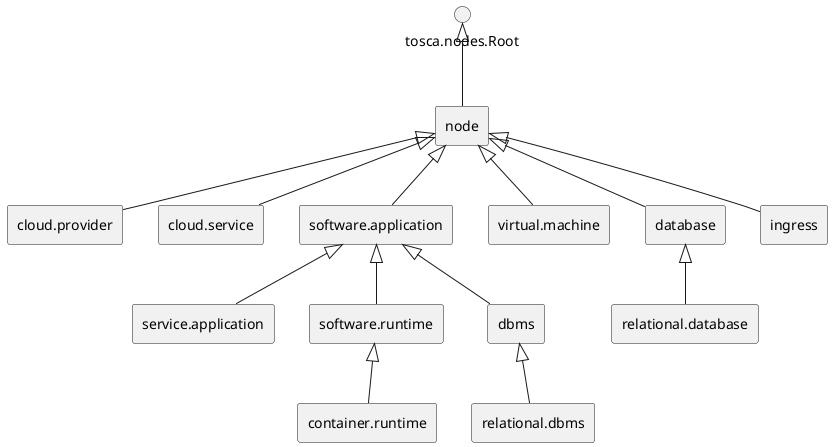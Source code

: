 @startuml
skinparam componentStyle rectangle


rectangle "node"

rectangle "cloud.provider"

rectangle "cloud.service"

rectangle "software.application"

rectangle "service.application"

rectangle "software.runtime"

rectangle "container.runtime"

rectangle "virtual.machine"

rectangle "database"

rectangle "relational.database"

rectangle "dbms"

rectangle "relational.dbms"

rectangle "ingress"


"tosca.nodes.Root" <|-- "node"

"node" <|-- "cloud.provider"

"node" <|-- "cloud.service"

"node" <|-- "software.application"

"software.application" <|-- "service.application"

"software.application" <|-- "software.runtime"

"software.runtime" <|-- "container.runtime"

"node" <|-- "virtual.machine"

"node" <|-- "database"

"database" <|-- "relational.database"

"software.application" <|-- "dbms"

"dbms" <|-- "relational.dbms"

"node" <|-- "ingress"

@enduml
